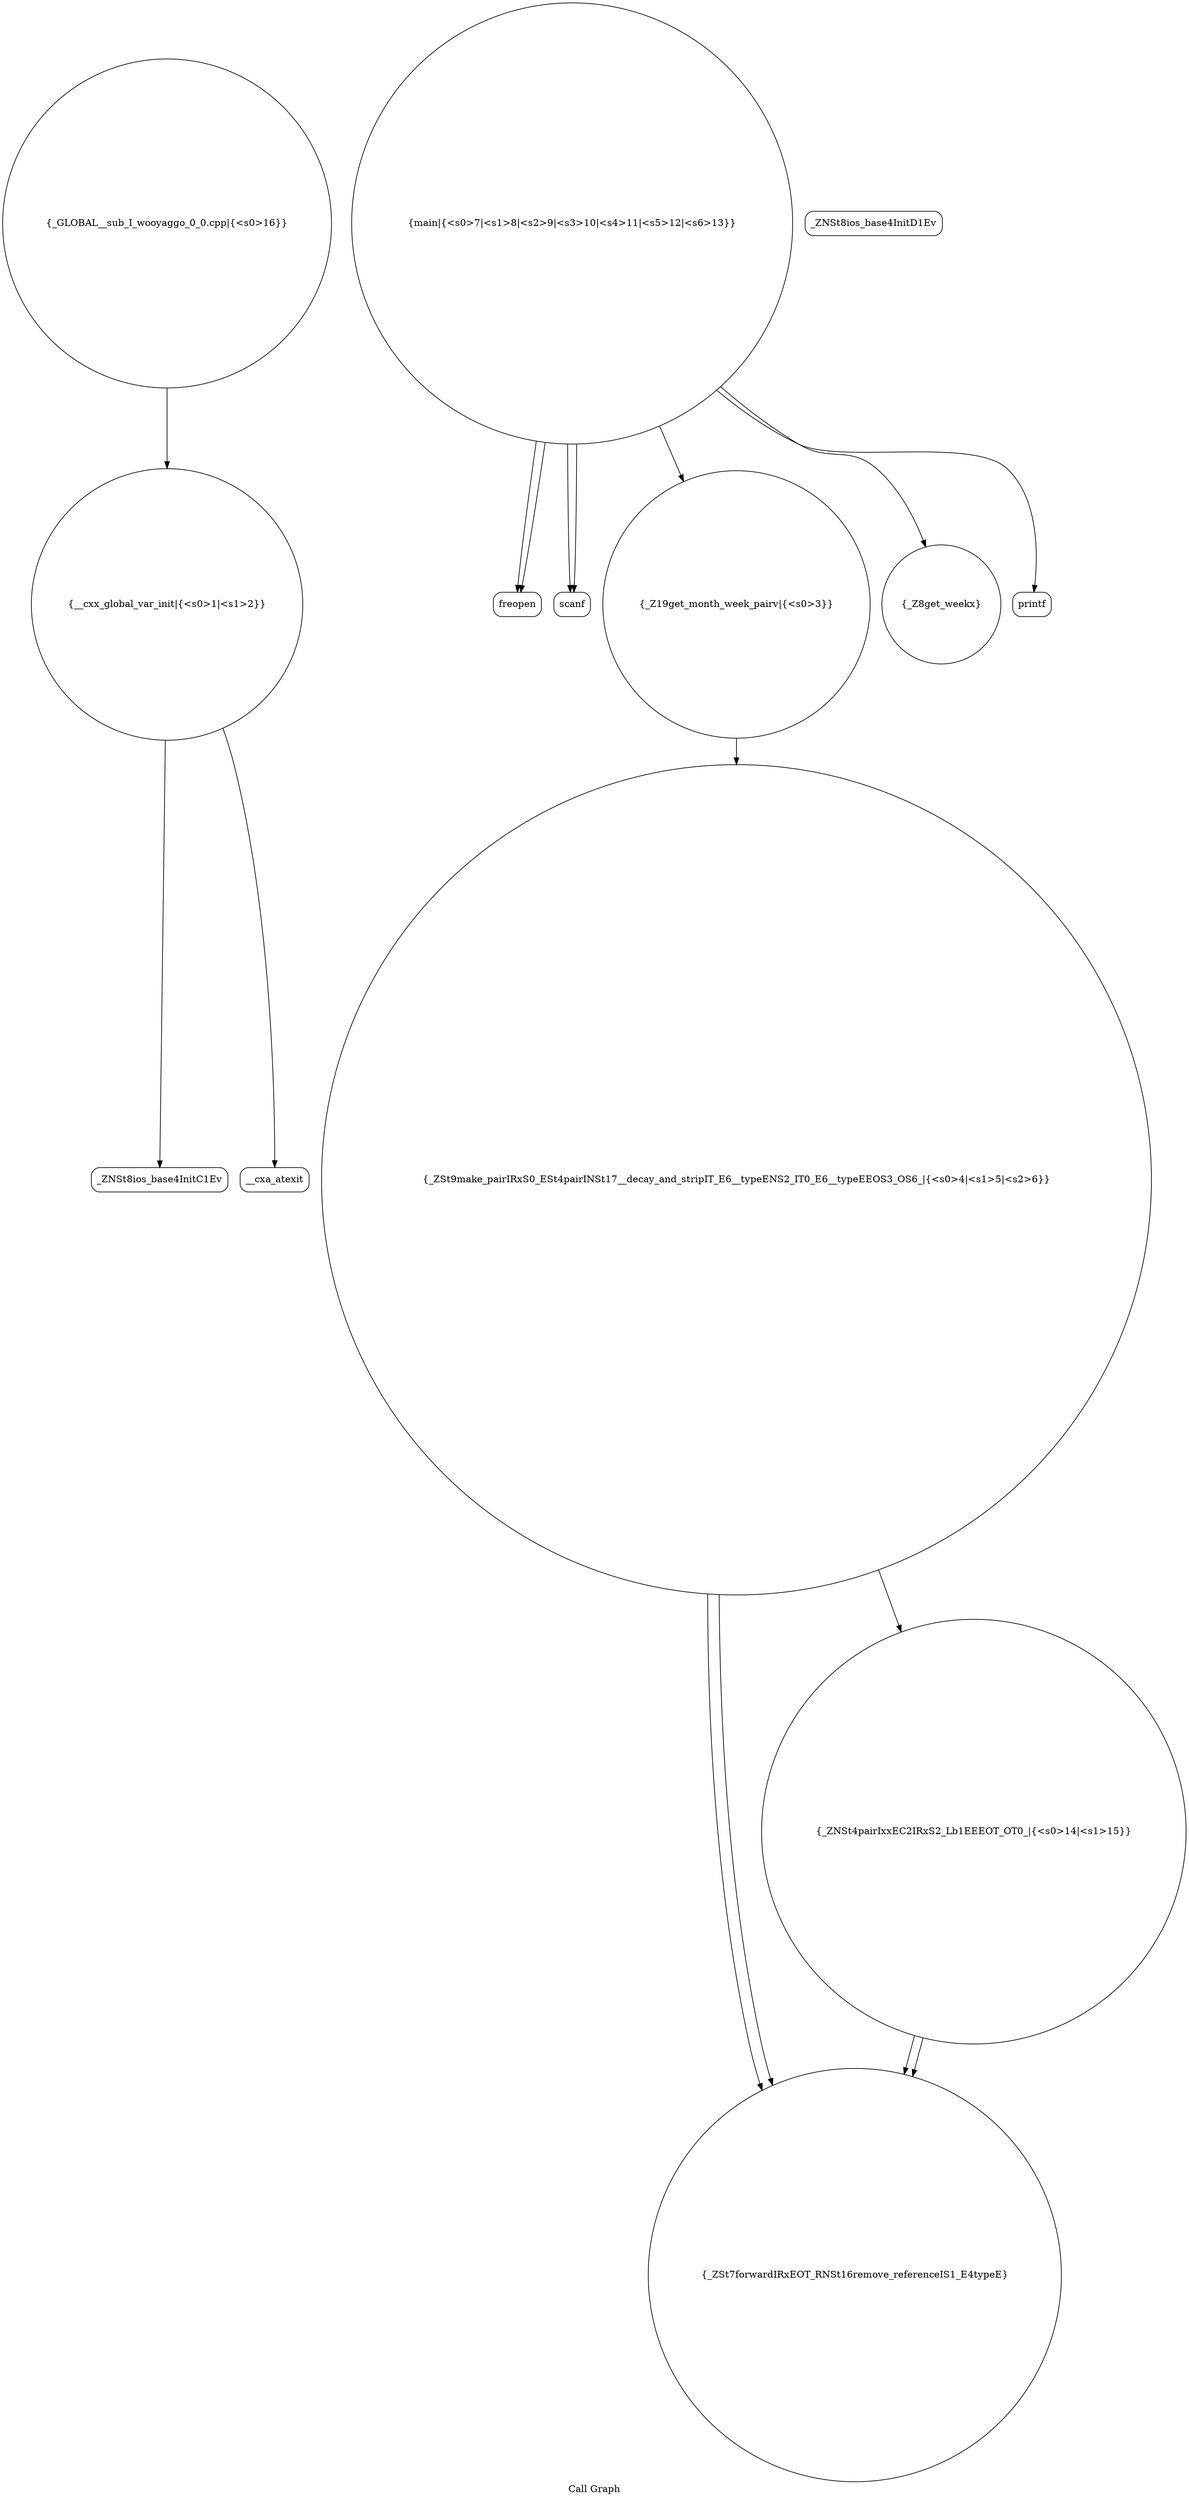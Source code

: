 digraph "Call Graph" {
	label="Call Graph";

	Node0x5609fdbfe670 [shape=record,shape=circle,label="{__cxx_global_var_init|{<s0>1|<s1>2}}"];
	Node0x5609fdbfe670:s0 -> Node0x5609fdbfeb00[color=black];
	Node0x5609fdbfe670:s1 -> Node0x5609fdbfec00[color=black];
	Node0x5609fdbfee00 [shape=record,shape=circle,label="{main|{<s0>7|<s1>8|<s2>9|<s3>10|<s4>11|<s5>12|<s6>13}}"];
	Node0x5609fdbfee00:s0 -> Node0x5609fdbfee80[color=black];
	Node0x5609fdbfee00:s1 -> Node0x5609fdbfee80[color=black];
	Node0x5609fdbfee00:s2 -> Node0x5609fdbfef00[color=black];
	Node0x5609fdbfee00:s3 -> Node0x5609fdbfef00[color=black];
	Node0x5609fdbfee00:s4 -> Node0x5609fdbfec80[color=black];
	Node0x5609fdbfee00:s5 -> Node0x5609fdbfed80[color=black];
	Node0x5609fdbfee00:s6 -> Node0x5609fdbfef80[color=black];
	Node0x5609fdbfeb80 [shape=record,shape=Mrecord,label="{_ZNSt8ios_base4InitD1Ev}"];
	Node0x5609fdbfef00 [shape=record,shape=Mrecord,label="{scanf}"];
	Node0x5609fdbfec80 [shape=record,shape=circle,label="{_Z19get_month_week_pairv|{<s0>3}}"];
	Node0x5609fdbfec80:s0 -> Node0x5609fdbfed00[color=black];
	Node0x5609fdbff000 [shape=record,shape=circle,label="{_ZSt7forwardIRxEOT_RNSt16remove_referenceIS1_E4typeE}"];
	Node0x5609fdbfed80 [shape=record,shape=circle,label="{_Z8get_weekx}"];
	Node0x5609fdbff100 [shape=record,shape=circle,label="{_GLOBAL__sub_I_wooyaggo_0_0.cpp|{<s0>16}}"];
	Node0x5609fdbff100:s0 -> Node0x5609fdbfe670[color=black];
	Node0x5609fdbfeb00 [shape=record,shape=Mrecord,label="{_ZNSt8ios_base4InitC1Ev}"];
	Node0x5609fdbfee80 [shape=record,shape=Mrecord,label="{freopen}"];
	Node0x5609fdbfec00 [shape=record,shape=Mrecord,label="{__cxa_atexit}"];
	Node0x5609fdbfef80 [shape=record,shape=Mrecord,label="{printf}"];
	Node0x5609fdbfed00 [shape=record,shape=circle,label="{_ZSt9make_pairIRxS0_ESt4pairINSt17__decay_and_stripIT_E6__typeENS2_IT0_E6__typeEEOS3_OS6_|{<s0>4|<s1>5|<s2>6}}"];
	Node0x5609fdbfed00:s0 -> Node0x5609fdbff000[color=black];
	Node0x5609fdbfed00:s1 -> Node0x5609fdbff000[color=black];
	Node0x5609fdbfed00:s2 -> Node0x5609fdbff080[color=black];
	Node0x5609fdbff080 [shape=record,shape=circle,label="{_ZNSt4pairIxxEC2IRxS2_Lb1EEEOT_OT0_|{<s0>14|<s1>15}}"];
	Node0x5609fdbff080:s0 -> Node0x5609fdbff000[color=black];
	Node0x5609fdbff080:s1 -> Node0x5609fdbff000[color=black];
}

